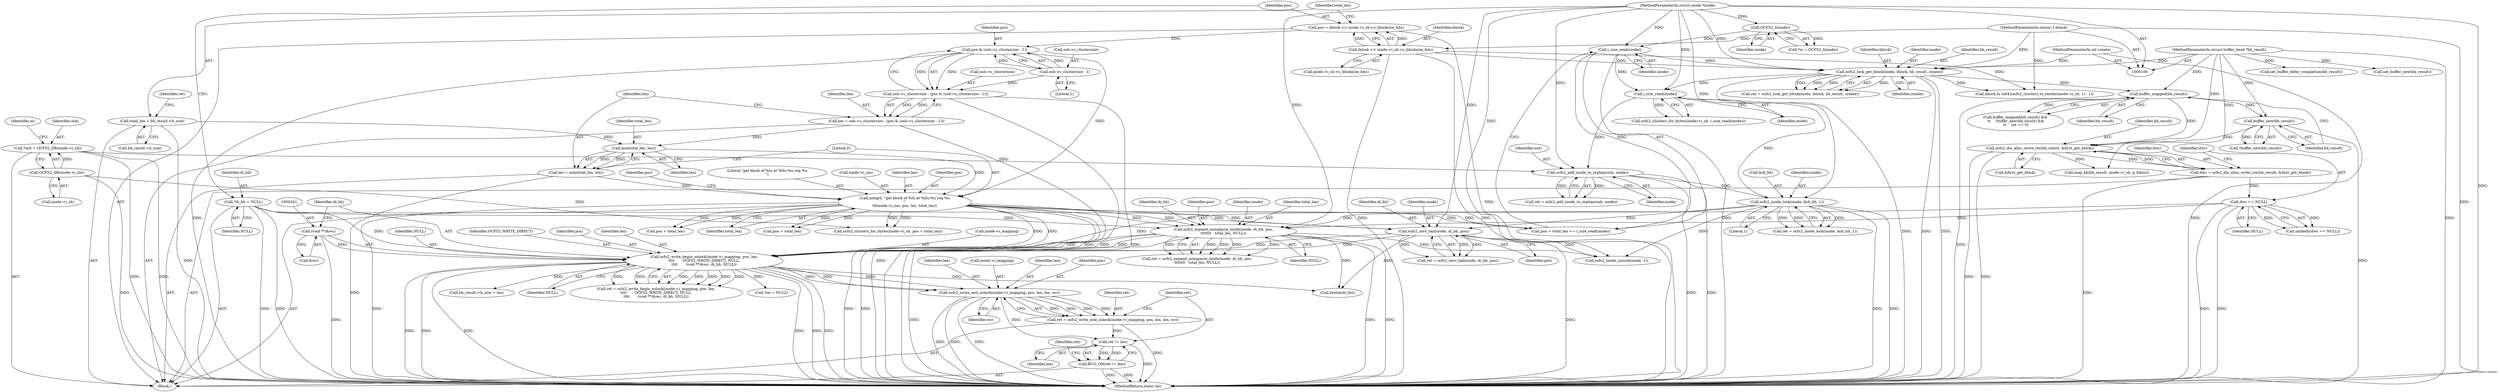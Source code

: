 digraph "0_linux_3e4c56d41eef5595035872a2ec5a483f42e8917f@API" {
"1000447" [label="(Call,ocfs2_write_end_nolock(inode->i_mapping, pos, len, len, wc))"];
"1000332" [label="(Call,ocfs2_write_begin_nolock(inode->i_mapping, pos, len,\n\t\t\t\t       OCFS2_WRITE_DIRECT, NULL,\n\t\t\t\t       (void **)&wc, di_bh, NULL))"];
"1000309" [label="(Call,ocfs2_zero_tail(inode, di_bh, pos))"];
"1000282" [label="(Call,ocfs2_inode_lock(inode, &di_bh, 1))"];
"1000264" [label="(Call,ocfs2_add_inode_to_orphan(osb, inode))"];
"1000113" [label="(Call,*osb = OCFS2_SB(inode->i_sb))"];
"1000115" [label="(Call,OCFS2_SB(inode->i_sb))"];
"1000255" [label="(Call,i_size_read(inode))"];
"1000200" [label="(Call,ocfs2_lock_get_block(inode, iblock, bh_result, create))"];
"1000195" [label="(Call,i_size_read(inode))"];
"1000122" [label="(Call,OCFS2_I(inode))"];
"1000107" [label="(MethodParameterIn,struct inode *inode)"];
"1000141" [label="(Call,iblock << inode->i_sb->s_blocksize_bits)"];
"1000108" [label="(MethodParameterIn,sector_t iblock)"];
"1000109" [label="(MethodParameterIn,struct buffer_head *bh_result)"];
"1000110" [label="(MethodParameterIn,int create)"];
"1000134" [label="(Call,*di_bh = NULL)"];
"1000181" [label="(Call,mlog(0, \"get block of %lu at %llu:%u req %u\n\",\n\t\t\tinode->i_ino, pos, len, total_len))"];
"1000169" [label="(Call,pos & (osb->s_clustersize - 1))"];
"1000139" [label="(Call,pos = iblock << inode->i_sb->s_blocksize_bits)"];
"1000171" [label="(Call,osb->s_clustersize - 1)"];
"1000176" [label="(Call,len = min(total_len, len))"];
"1000178" [label="(Call,min(total_len, len))"];
"1000150" [label="(Call,total_len = bh_result->b_size)"];
"1000163" [label="(Call,len = osb->s_clustersize - (pos & (osb->s_clustersize - 1)))"];
"1000165" [label="(Call,osb->s_clustersize - (pos & (osb->s_clustersize - 1)))"];
"1000316" [label="(Call,ocfs2_expand_nonsparse_inode(inode, di_bh, pos,\n\t\t\t\t\t\t\t   total_len, NULL))"];
"1000230" [label="(Call,dwc == NULL)"];
"1000222" [label="(Call,dwc = ocfs2_dio_alloc_write_ctx(bh_result, &first_get_block))"];
"1000224" [label="(Call,ocfs2_dio_alloc_write_ctx(bh_result, &first_get_block))"];
"1000207" [label="(Call,buffer_mapped(bh_result))"];
"1000211" [label="(Call,buffer_new(bh_result))"];
"1000340" [label="(Call,(void **)&wc)"];
"1000445" [label="(Call,ret = ocfs2_write_end_nolock(inode->i_mapping, pos, len, len, wc))"];
"1000456" [label="(Call,ret != len)"];
"1000455" [label="(Call,BUG_ON(ret != len))"];
"1000157" [label="(Identifier,ret)"];
"1000448" [label="(Call,inode->i_mapping)"];
"1000471" [label="(Call,brelse(di_bh))"];
"1000179" [label="(Identifier,total_len)"];
"1000484" [label="(MethodReturn,static int)"];
"1000317" [label="(Identifier,inode)"];
"1000193" [label="(Identifier,pos)"];
"1000165" [label="(Call,osb->s_clustersize - (pos & (osb->s_clustersize - 1)))"];
"1000340" [label="(Call,(void **)&wc)"];
"1000309" [label="(Call,ocfs2_zero_tail(inode, di_bh, pos))"];
"1000116" [label="(Call,inode->i_sb)"];
"1000230" [label="(Call,dwc == NULL)"];
"1000345" [label="(Identifier,NULL)"];
"1000339" [label="(Identifier,NULL)"];
"1000320" [label="(Identifier,total_len)"];
"1000208" [label="(Identifier,bh_result)"];
"1000150" [label="(Call,total_len = bh_result->b_size)"];
"1000108" [label="(MethodParameterIn,sector_t iblock)"];
"1000182" [label="(Literal,0)"];
"1000139" [label="(Call,pos = iblock << inode->i_sb->s_blocksize_bits)"];
"1000255" [label="(Call,i_size_read(inode))"];
"1000223" [label="(Identifier,dwc)"];
"1000445" [label="(Call,ret = ocfs2_write_end_nolock(inode->i_mapping, pos, len, len, wc))"];
"1000452" [label="(Identifier,len)"];
"1000456" [label="(Call,ret != len)"];
"1000321" [label="(Identifier,NULL)"];
"1000284" [label="(Call,&di_bh)"];
"1000454" [label="(Identifier,wc)"];
"1000169" [label="(Call,pos & (osb->s_clustersize - 1))"];
"1000232" [label="(Identifier,NULL)"];
"1000338" [label="(Identifier,OCFS2_WRITE_DIRECT)"];
"1000123" [label="(Identifier,inode)"];
"1000204" [label="(Identifier,create)"];
"1000262" [label="(Call,ret = ocfs2_add_inode_to_orphan(osb, inode))"];
"1000196" [label="(Identifier,inode)"];
"1000181" [label="(Call,mlog(0, \"get block of %lu at %llu:%u req %u\n\",\n\t\t\tinode->i_ino, pos, len, total_len))"];
"1000111" [label="(Block,)"];
"1000212" [label="(Identifier,bh_result)"];
"1000191" [label="(Call,pos + total_len <= i_size_read(inode))"];
"1000225" [label="(Identifier,bh_result)"];
"1000307" [label="(Call,ret = ocfs2_zero_tail(inode, di_bh, pos))"];
"1000195" [label="(Call,i_size_read(inode))"];
"1000164" [label="(Identifier,len)"];
"1000282" [label="(Call,ocfs2_inode_lock(inode, &di_bh, 1))"];
"1000403" [label="(Call,set_buffer_defer_completion(bh_result))"];
"1000318" [label="(Identifier,di_bh)"];
"1000375" [label="(Call,iblock & (u64)(ocfs2_clusters_to_blocks(inode->i_sb, 1) - 1))"];
"1000203" [label="(Identifier,bh_result)"];
"1000170" [label="(Identifier,pos)"];
"1000192" [label="(Call,pos + total_len)"];
"1000251" [label="(Call,ocfs2_clusters_for_bytes(inode->i_sb, i_size_read(inode)))"];
"1000264" [label="(Call,ocfs2_add_inode_to_orphan(osb, inode))"];
"1000256" [label="(Identifier,inode)"];
"1000140" [label="(Identifier,pos)"];
"1000460" [label="(Identifier,ret)"];
"1000141" [label="(Call,iblock << inode->i_sb->s_blocksize_bits)"];
"1000202" [label="(Identifier,iblock)"];
"1000171" [label="(Call,osb->s_clustersize - 1)"];
"1000122" [label="(Call,OCFS2_I(inode))"];
"1000210" [label="(Call,!buffer_new(bh_result))"];
"1000330" [label="(Call,ret = ocfs2_write_begin_nolock(inode->i_mapping, pos, len,\n\t\t\t\t       OCFS2_WRITE_DIRECT, NULL,\n\t\t\t\t       (void **)&wc, di_bh, NULL))"];
"1000109" [label="(MethodParameterIn,struct buffer_head *bh_result)"];
"1000180" [label="(Identifier,len)"];
"1000344" [label="(Identifier,di_bh)"];
"1000114" [label="(Identifier,osb)"];
"1000201" [label="(Identifier,inode)"];
"1000134" [label="(Call,*di_bh = NULL)"];
"1000143" [label="(Call,inode->i_sb->s_blocksize_bits)"];
"1000151" [label="(Identifier,total_len)"];
"1000113" [label="(Call,*osb = OCFS2_SB(inode->i_sb))"];
"1000312" [label="(Identifier,pos)"];
"1000283" [label="(Identifier,inode)"];
"1000332" [label="(Call,ocfs2_write_begin_nolock(inode->i_mapping, pos, len,\n\t\t\t\t       OCFS2_WRITE_DIRECT, NULL,\n\t\t\t\t       (void **)&wc, di_bh, NULL))"];
"1000229" [label="(Call,unlikely(dwc == NULL))"];
"1000316" [label="(Call,ocfs2_expand_nonsparse_inode(inode, di_bh, pos,\n\t\t\t\t\t\t\t   total_len, NULL))"];
"1000311" [label="(Identifier,di_bh)"];
"1000314" [label="(Call,ret = ocfs2_expand_nonsparse_inode(inode, di_bh, pos,\n\t\t\t\t\t\t\t   total_len, NULL))"];
"1000120" [label="(Call,*oi = OCFS2_I(inode))"];
"1000248" [label="(Call,pos + total_len)"];
"1000414" [label="(Call,*ue = NULL)"];
"1000115" [label="(Call,OCFS2_SB(inode->i_sb))"];
"1000189" [label="(Identifier,total_len)"];
"1000142" [label="(Identifier,iblock)"];
"1000198" [label="(Call,ret = ocfs2_lock_get_block(inode, iblock, bh_result, create))"];
"1000163" [label="(Call,len = osb->s_clustersize - (pos & (osb->s_clustersize - 1)))"];
"1000231" [label="(Identifier,dwc)"];
"1000152" [label="(Call,bh_result->b_size)"];
"1000110" [label="(MethodParameterIn,int create)"];
"1000458" [label="(Identifier,len)"];
"1000336" [label="(Identifier,pos)"];
"1000342" [label="(Call,&wc)"];
"1000337" [label="(Identifier,len)"];
"1000121" [label="(Identifier,oi)"];
"1000280" [label="(Call,ret = ocfs2_inode_lock(inode, &di_bh, 1))"];
"1000183" [label="(Literal,\"get block of %lu at %llu:%u req %u\n\")"];
"1000386" [label="(Call,map_bh(bh_result, inode->i_sb, p_blkno))"];
"1000451" [label="(Identifier,pos)"];
"1000447" [label="(Call,ocfs2_write_end_nolock(inode->i_mapping, pos, len, len, wc))"];
"1000211" [label="(Call,buffer_new(bh_result))"];
"1000453" [label="(Identifier,len)"];
"1000401" [label="(Call,set_buffer_new(bh_result))"];
"1000206" [label="(Call,buffer_mapped(bh_result) &&\n \t\t    !buffer_new(bh_result) &&\n \t\t    ret == 0)"];
"1000392" [label="(Call,bh_result->b_size = len)"];
"1000266" [label="(Identifier,inode)"];
"1000166" [label="(Call,osb->s_clustersize)"];
"1000286" [label="(Literal,1)"];
"1000136" [label="(Identifier,NULL)"];
"1000184" [label="(Call,inode->i_ino)"];
"1000333" [label="(Call,inode->i_mapping)"];
"1000455" [label="(Call,BUG_ON(ret != len))"];
"1000224" [label="(Call,ocfs2_dio_alloc_write_ctx(bh_result, &first_get_block))"];
"1000172" [label="(Call,osb->s_clustersize)"];
"1000226" [label="(Call,&first_get_block)"];
"1000107" [label="(MethodParameterIn,struct inode *inode)"];
"1000178" [label="(Call,min(total_len, len))"];
"1000446" [label="(Identifier,ret)"];
"1000177" [label="(Identifier,len)"];
"1000188" [label="(Identifier,len)"];
"1000187" [label="(Identifier,pos)"];
"1000200" [label="(Call,ocfs2_lock_get_block(inode, iblock, bh_result, create))"];
"1000310" [label="(Identifier,inode)"];
"1000207" [label="(Call,buffer_mapped(bh_result))"];
"1000175" [label="(Literal,1)"];
"1000176" [label="(Call,len = min(total_len, len))"];
"1000244" [label="(Call,ocfs2_clusters_for_bytes(inode->i_sb, pos + total_len))"];
"1000468" [label="(Call,ocfs2_inode_unlock(inode, 1))"];
"1000135" [label="(Identifier,di_bh)"];
"1000222" [label="(Call,dwc = ocfs2_dio_alloc_write_ctx(bh_result, &first_get_block))"];
"1000319" [label="(Identifier,pos)"];
"1000265" [label="(Identifier,osb)"];
"1000457" [label="(Identifier,ret)"];
"1000447" -> "1000445"  [label="AST: "];
"1000447" -> "1000454"  [label="CFG: "];
"1000448" -> "1000447"  [label="AST: "];
"1000451" -> "1000447"  [label="AST: "];
"1000452" -> "1000447"  [label="AST: "];
"1000453" -> "1000447"  [label="AST: "];
"1000454" -> "1000447"  [label="AST: "];
"1000445" -> "1000447"  [label="CFG: "];
"1000447" -> "1000484"  [label="DDG: "];
"1000447" -> "1000484"  [label="DDG: "];
"1000447" -> "1000484"  [label="DDG: "];
"1000447" -> "1000445"  [label="DDG: "];
"1000447" -> "1000445"  [label="DDG: "];
"1000447" -> "1000445"  [label="DDG: "];
"1000447" -> "1000445"  [label="DDG: "];
"1000332" -> "1000447"  [label="DDG: "];
"1000332" -> "1000447"  [label="DDG: "];
"1000332" -> "1000447"  [label="DDG: "];
"1000447" -> "1000456"  [label="DDG: "];
"1000332" -> "1000330"  [label="AST: "];
"1000332" -> "1000345"  [label="CFG: "];
"1000333" -> "1000332"  [label="AST: "];
"1000336" -> "1000332"  [label="AST: "];
"1000337" -> "1000332"  [label="AST: "];
"1000338" -> "1000332"  [label="AST: "];
"1000339" -> "1000332"  [label="AST: "];
"1000340" -> "1000332"  [label="AST: "];
"1000344" -> "1000332"  [label="AST: "];
"1000345" -> "1000332"  [label="AST: "];
"1000330" -> "1000332"  [label="CFG: "];
"1000332" -> "1000484"  [label="DDG: "];
"1000332" -> "1000484"  [label="DDG: "];
"1000332" -> "1000484"  [label="DDG: "];
"1000332" -> "1000484"  [label="DDG: "];
"1000332" -> "1000484"  [label="DDG: "];
"1000332" -> "1000484"  [label="DDG: "];
"1000332" -> "1000330"  [label="DDG: "];
"1000332" -> "1000330"  [label="DDG: "];
"1000332" -> "1000330"  [label="DDG: "];
"1000332" -> "1000330"  [label="DDG: "];
"1000332" -> "1000330"  [label="DDG: "];
"1000332" -> "1000330"  [label="DDG: "];
"1000332" -> "1000330"  [label="DDG: "];
"1000309" -> "1000332"  [label="DDG: "];
"1000309" -> "1000332"  [label="DDG: "];
"1000316" -> "1000332"  [label="DDG: "];
"1000316" -> "1000332"  [label="DDG: "];
"1000316" -> "1000332"  [label="DDG: "];
"1000181" -> "1000332"  [label="DDG: "];
"1000181" -> "1000332"  [label="DDG: "];
"1000230" -> "1000332"  [label="DDG: "];
"1000340" -> "1000332"  [label="DDG: "];
"1000134" -> "1000332"  [label="DDG: "];
"1000332" -> "1000392"  [label="DDG: "];
"1000332" -> "1000414"  [label="DDG: "];
"1000332" -> "1000471"  [label="DDG: "];
"1000309" -> "1000307"  [label="AST: "];
"1000309" -> "1000312"  [label="CFG: "];
"1000310" -> "1000309"  [label="AST: "];
"1000311" -> "1000309"  [label="AST: "];
"1000312" -> "1000309"  [label="AST: "];
"1000307" -> "1000309"  [label="CFG: "];
"1000309" -> "1000484"  [label="DDG: "];
"1000309" -> "1000307"  [label="DDG: "];
"1000309" -> "1000307"  [label="DDG: "];
"1000309" -> "1000307"  [label="DDG: "];
"1000282" -> "1000309"  [label="DDG: "];
"1000107" -> "1000309"  [label="DDG: "];
"1000134" -> "1000309"  [label="DDG: "];
"1000181" -> "1000309"  [label="DDG: "];
"1000309" -> "1000468"  [label="DDG: "];
"1000309" -> "1000471"  [label="DDG: "];
"1000282" -> "1000280"  [label="AST: "];
"1000282" -> "1000286"  [label="CFG: "];
"1000283" -> "1000282"  [label="AST: "];
"1000284" -> "1000282"  [label="AST: "];
"1000286" -> "1000282"  [label="AST: "];
"1000280" -> "1000282"  [label="CFG: "];
"1000282" -> "1000484"  [label="DDG: "];
"1000282" -> "1000484"  [label="DDG: "];
"1000282" -> "1000280"  [label="DDG: "];
"1000282" -> "1000280"  [label="DDG: "];
"1000282" -> "1000280"  [label="DDG: "];
"1000264" -> "1000282"  [label="DDG: "];
"1000255" -> "1000282"  [label="DDG: "];
"1000107" -> "1000282"  [label="DDG: "];
"1000282" -> "1000316"  [label="DDG: "];
"1000282" -> "1000468"  [label="DDG: "];
"1000264" -> "1000262"  [label="AST: "];
"1000264" -> "1000266"  [label="CFG: "];
"1000265" -> "1000264"  [label="AST: "];
"1000266" -> "1000264"  [label="AST: "];
"1000262" -> "1000264"  [label="CFG: "];
"1000264" -> "1000484"  [label="DDG: "];
"1000264" -> "1000484"  [label="DDG: "];
"1000264" -> "1000262"  [label="DDG: "];
"1000264" -> "1000262"  [label="DDG: "];
"1000113" -> "1000264"  [label="DDG: "];
"1000255" -> "1000264"  [label="DDG: "];
"1000107" -> "1000264"  [label="DDG: "];
"1000113" -> "1000111"  [label="AST: "];
"1000113" -> "1000115"  [label="CFG: "];
"1000114" -> "1000113"  [label="AST: "];
"1000115" -> "1000113"  [label="AST: "];
"1000121" -> "1000113"  [label="CFG: "];
"1000113" -> "1000484"  [label="DDG: "];
"1000113" -> "1000484"  [label="DDG: "];
"1000115" -> "1000113"  [label="DDG: "];
"1000115" -> "1000116"  [label="CFG: "];
"1000116" -> "1000115"  [label="AST: "];
"1000115" -> "1000484"  [label="DDG: "];
"1000115" -> "1000244"  [label="DDG: "];
"1000255" -> "1000251"  [label="AST: "];
"1000255" -> "1000256"  [label="CFG: "];
"1000256" -> "1000255"  [label="AST: "];
"1000251" -> "1000255"  [label="CFG: "];
"1000255" -> "1000251"  [label="DDG: "];
"1000200" -> "1000255"  [label="DDG: "];
"1000195" -> "1000255"  [label="DDG: "];
"1000107" -> "1000255"  [label="DDG: "];
"1000200" -> "1000198"  [label="AST: "];
"1000200" -> "1000204"  [label="CFG: "];
"1000201" -> "1000200"  [label="AST: "];
"1000202" -> "1000200"  [label="AST: "];
"1000203" -> "1000200"  [label="AST: "];
"1000204" -> "1000200"  [label="AST: "];
"1000198" -> "1000200"  [label="CFG: "];
"1000200" -> "1000484"  [label="DDG: "];
"1000200" -> "1000484"  [label="DDG: "];
"1000200" -> "1000484"  [label="DDG: "];
"1000200" -> "1000198"  [label="DDG: "];
"1000200" -> "1000198"  [label="DDG: "];
"1000200" -> "1000198"  [label="DDG: "];
"1000200" -> "1000198"  [label="DDG: "];
"1000195" -> "1000200"  [label="DDG: "];
"1000107" -> "1000200"  [label="DDG: "];
"1000141" -> "1000200"  [label="DDG: "];
"1000108" -> "1000200"  [label="DDG: "];
"1000109" -> "1000200"  [label="DDG: "];
"1000110" -> "1000200"  [label="DDG: "];
"1000200" -> "1000207"  [label="DDG: "];
"1000200" -> "1000375"  [label="DDG: "];
"1000195" -> "1000191"  [label="AST: "];
"1000195" -> "1000196"  [label="CFG: "];
"1000196" -> "1000195"  [label="AST: "];
"1000191" -> "1000195"  [label="CFG: "];
"1000195" -> "1000484"  [label="DDG: "];
"1000195" -> "1000191"  [label="DDG: "];
"1000122" -> "1000195"  [label="DDG: "];
"1000107" -> "1000195"  [label="DDG: "];
"1000122" -> "1000120"  [label="AST: "];
"1000122" -> "1000123"  [label="CFG: "];
"1000123" -> "1000122"  [label="AST: "];
"1000120" -> "1000122"  [label="CFG: "];
"1000122" -> "1000120"  [label="DDG: "];
"1000107" -> "1000122"  [label="DDG: "];
"1000107" -> "1000106"  [label="AST: "];
"1000107" -> "1000484"  [label="DDG: "];
"1000107" -> "1000316"  [label="DDG: "];
"1000107" -> "1000468"  [label="DDG: "];
"1000141" -> "1000139"  [label="AST: "];
"1000141" -> "1000143"  [label="CFG: "];
"1000142" -> "1000141"  [label="AST: "];
"1000143" -> "1000141"  [label="AST: "];
"1000139" -> "1000141"  [label="CFG: "];
"1000141" -> "1000484"  [label="DDG: "];
"1000141" -> "1000484"  [label="DDG: "];
"1000141" -> "1000139"  [label="DDG: "];
"1000141" -> "1000139"  [label="DDG: "];
"1000108" -> "1000141"  [label="DDG: "];
"1000141" -> "1000375"  [label="DDG: "];
"1000108" -> "1000106"  [label="AST: "];
"1000108" -> "1000484"  [label="DDG: "];
"1000108" -> "1000375"  [label="DDG: "];
"1000109" -> "1000106"  [label="AST: "];
"1000109" -> "1000484"  [label="DDG: "];
"1000109" -> "1000207"  [label="DDG: "];
"1000109" -> "1000211"  [label="DDG: "];
"1000109" -> "1000224"  [label="DDG: "];
"1000109" -> "1000386"  [label="DDG: "];
"1000109" -> "1000401"  [label="DDG: "];
"1000109" -> "1000403"  [label="DDG: "];
"1000110" -> "1000106"  [label="AST: "];
"1000110" -> "1000484"  [label="DDG: "];
"1000134" -> "1000111"  [label="AST: "];
"1000134" -> "1000136"  [label="CFG: "];
"1000135" -> "1000134"  [label="AST: "];
"1000136" -> "1000134"  [label="AST: "];
"1000140" -> "1000134"  [label="CFG: "];
"1000134" -> "1000484"  [label="DDG: "];
"1000134" -> "1000484"  [label="DDG: "];
"1000134" -> "1000316"  [label="DDG: "];
"1000181" -> "1000111"  [label="AST: "];
"1000181" -> "1000189"  [label="CFG: "];
"1000182" -> "1000181"  [label="AST: "];
"1000183" -> "1000181"  [label="AST: "];
"1000184" -> "1000181"  [label="AST: "];
"1000187" -> "1000181"  [label="AST: "];
"1000188" -> "1000181"  [label="AST: "];
"1000189" -> "1000181"  [label="AST: "];
"1000193" -> "1000181"  [label="CFG: "];
"1000181" -> "1000484"  [label="DDG: "];
"1000181" -> "1000484"  [label="DDG: "];
"1000181" -> "1000484"  [label="DDG: "];
"1000169" -> "1000181"  [label="DDG: "];
"1000176" -> "1000181"  [label="DDG: "];
"1000178" -> "1000181"  [label="DDG: "];
"1000181" -> "1000191"  [label="DDG: "];
"1000181" -> "1000191"  [label="DDG: "];
"1000181" -> "1000192"  [label="DDG: "];
"1000181" -> "1000192"  [label="DDG: "];
"1000181" -> "1000244"  [label="DDG: "];
"1000181" -> "1000244"  [label="DDG: "];
"1000181" -> "1000248"  [label="DDG: "];
"1000181" -> "1000248"  [label="DDG: "];
"1000181" -> "1000316"  [label="DDG: "];
"1000181" -> "1000316"  [label="DDG: "];
"1000169" -> "1000165"  [label="AST: "];
"1000169" -> "1000171"  [label="CFG: "];
"1000170" -> "1000169"  [label="AST: "];
"1000171" -> "1000169"  [label="AST: "];
"1000165" -> "1000169"  [label="CFG: "];
"1000169" -> "1000484"  [label="DDG: "];
"1000169" -> "1000165"  [label="DDG: "];
"1000169" -> "1000165"  [label="DDG: "];
"1000139" -> "1000169"  [label="DDG: "];
"1000171" -> "1000169"  [label="DDG: "];
"1000171" -> "1000169"  [label="DDG: "];
"1000139" -> "1000111"  [label="AST: "];
"1000140" -> "1000139"  [label="AST: "];
"1000151" -> "1000139"  [label="CFG: "];
"1000139" -> "1000484"  [label="DDG: "];
"1000171" -> "1000175"  [label="CFG: "];
"1000172" -> "1000171"  [label="AST: "];
"1000175" -> "1000171"  [label="AST: "];
"1000171" -> "1000165"  [label="DDG: "];
"1000176" -> "1000111"  [label="AST: "];
"1000176" -> "1000178"  [label="CFG: "];
"1000177" -> "1000176"  [label="AST: "];
"1000178" -> "1000176"  [label="AST: "];
"1000182" -> "1000176"  [label="CFG: "];
"1000176" -> "1000484"  [label="DDG: "];
"1000178" -> "1000176"  [label="DDG: "];
"1000178" -> "1000176"  [label="DDG: "];
"1000178" -> "1000180"  [label="CFG: "];
"1000179" -> "1000178"  [label="AST: "];
"1000180" -> "1000178"  [label="AST: "];
"1000150" -> "1000178"  [label="DDG: "];
"1000163" -> "1000178"  [label="DDG: "];
"1000150" -> "1000111"  [label="AST: "];
"1000150" -> "1000152"  [label="CFG: "];
"1000151" -> "1000150"  [label="AST: "];
"1000152" -> "1000150"  [label="AST: "];
"1000157" -> "1000150"  [label="CFG: "];
"1000150" -> "1000484"  [label="DDG: "];
"1000163" -> "1000111"  [label="AST: "];
"1000163" -> "1000165"  [label="CFG: "];
"1000164" -> "1000163"  [label="AST: "];
"1000165" -> "1000163"  [label="AST: "];
"1000177" -> "1000163"  [label="CFG: "];
"1000163" -> "1000484"  [label="DDG: "];
"1000165" -> "1000163"  [label="DDG: "];
"1000165" -> "1000163"  [label="DDG: "];
"1000166" -> "1000165"  [label="AST: "];
"1000165" -> "1000484"  [label="DDG: "];
"1000165" -> "1000484"  [label="DDG: "];
"1000316" -> "1000314"  [label="AST: "];
"1000316" -> "1000321"  [label="CFG: "];
"1000317" -> "1000316"  [label="AST: "];
"1000318" -> "1000316"  [label="AST: "];
"1000319" -> "1000316"  [label="AST: "];
"1000320" -> "1000316"  [label="AST: "];
"1000321" -> "1000316"  [label="AST: "];
"1000314" -> "1000316"  [label="CFG: "];
"1000316" -> "1000484"  [label="DDG: "];
"1000316" -> "1000484"  [label="DDG: "];
"1000316" -> "1000484"  [label="DDG: "];
"1000316" -> "1000314"  [label="DDG: "];
"1000316" -> "1000314"  [label="DDG: "];
"1000316" -> "1000314"  [label="DDG: "];
"1000316" -> "1000314"  [label="DDG: "];
"1000316" -> "1000314"  [label="DDG: "];
"1000230" -> "1000316"  [label="DDG: "];
"1000316" -> "1000468"  [label="DDG: "];
"1000316" -> "1000471"  [label="DDG: "];
"1000230" -> "1000229"  [label="AST: "];
"1000230" -> "1000232"  [label="CFG: "];
"1000231" -> "1000230"  [label="AST: "];
"1000232" -> "1000230"  [label="AST: "];
"1000229" -> "1000230"  [label="CFG: "];
"1000230" -> "1000484"  [label="DDG: "];
"1000230" -> "1000484"  [label="DDG: "];
"1000230" -> "1000229"  [label="DDG: "];
"1000230" -> "1000229"  [label="DDG: "];
"1000222" -> "1000230"  [label="DDG: "];
"1000222" -> "1000111"  [label="AST: "];
"1000222" -> "1000224"  [label="CFG: "];
"1000223" -> "1000222"  [label="AST: "];
"1000224" -> "1000222"  [label="AST: "];
"1000231" -> "1000222"  [label="CFG: "];
"1000222" -> "1000484"  [label="DDG: "];
"1000224" -> "1000222"  [label="DDG: "];
"1000224" -> "1000222"  [label="DDG: "];
"1000224" -> "1000226"  [label="CFG: "];
"1000225" -> "1000224"  [label="AST: "];
"1000226" -> "1000224"  [label="AST: "];
"1000224" -> "1000484"  [label="DDG: "];
"1000224" -> "1000484"  [label="DDG: "];
"1000207" -> "1000224"  [label="DDG: "];
"1000211" -> "1000224"  [label="DDG: "];
"1000224" -> "1000386"  [label="DDG: "];
"1000207" -> "1000206"  [label="AST: "];
"1000207" -> "1000208"  [label="CFG: "];
"1000208" -> "1000207"  [label="AST: "];
"1000212" -> "1000207"  [label="CFG: "];
"1000206" -> "1000207"  [label="CFG: "];
"1000207" -> "1000484"  [label="DDG: "];
"1000207" -> "1000206"  [label="DDG: "];
"1000207" -> "1000211"  [label="DDG: "];
"1000211" -> "1000210"  [label="AST: "];
"1000211" -> "1000212"  [label="CFG: "];
"1000212" -> "1000211"  [label="AST: "];
"1000210" -> "1000211"  [label="CFG: "];
"1000211" -> "1000484"  [label="DDG: "];
"1000211" -> "1000210"  [label="DDG: "];
"1000340" -> "1000342"  [label="CFG: "];
"1000341" -> "1000340"  [label="AST: "];
"1000342" -> "1000340"  [label="AST: "];
"1000344" -> "1000340"  [label="CFG: "];
"1000340" -> "1000484"  [label="DDG: "];
"1000445" -> "1000111"  [label="AST: "];
"1000446" -> "1000445"  [label="AST: "];
"1000457" -> "1000445"  [label="CFG: "];
"1000445" -> "1000484"  [label="DDG: "];
"1000445" -> "1000456"  [label="DDG: "];
"1000456" -> "1000455"  [label="AST: "];
"1000456" -> "1000458"  [label="CFG: "];
"1000457" -> "1000456"  [label="AST: "];
"1000458" -> "1000456"  [label="AST: "];
"1000455" -> "1000456"  [label="CFG: "];
"1000456" -> "1000484"  [label="DDG: "];
"1000456" -> "1000455"  [label="DDG: "];
"1000456" -> "1000455"  [label="DDG: "];
"1000455" -> "1000111"  [label="AST: "];
"1000460" -> "1000455"  [label="CFG: "];
"1000455" -> "1000484"  [label="DDG: "];
"1000455" -> "1000484"  [label="DDG: "];
}
